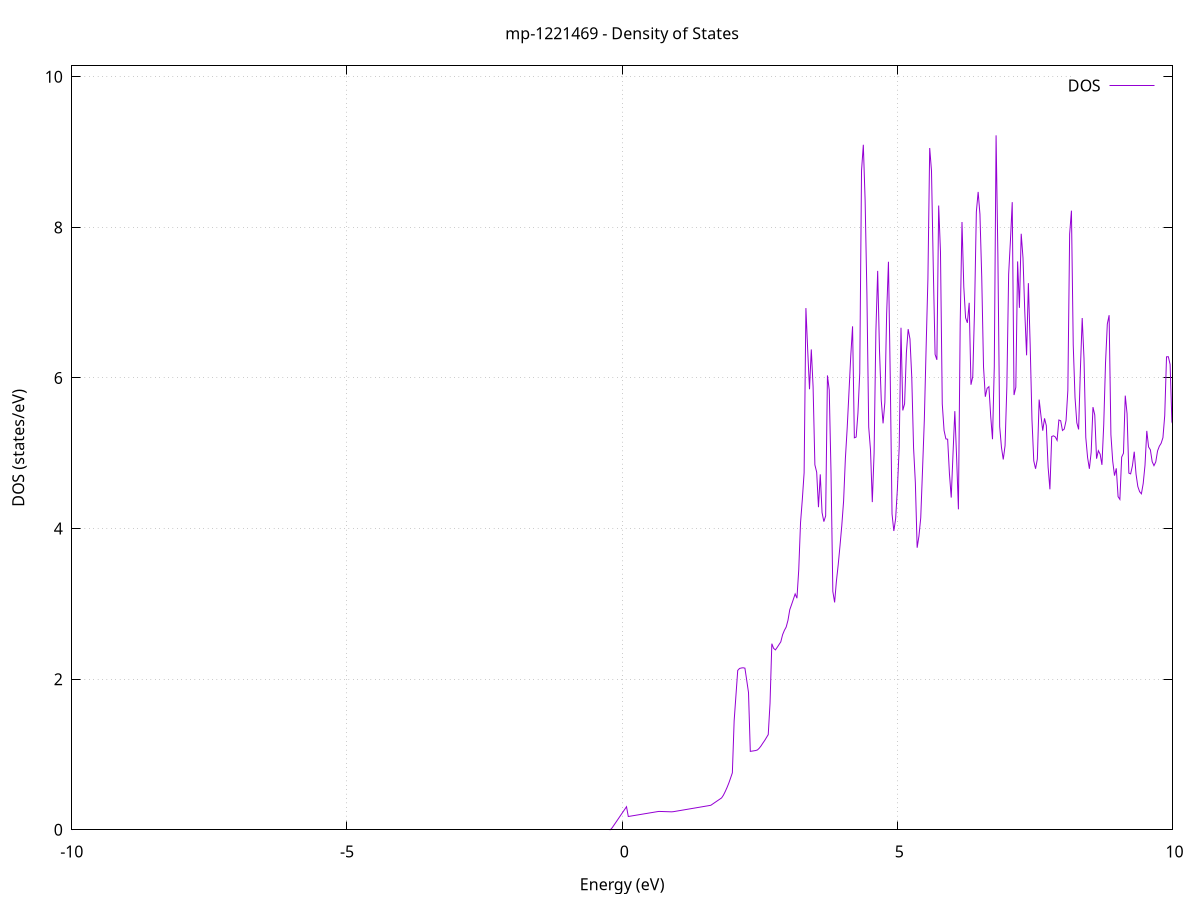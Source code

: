 set title 'mp-1221469 - Density of States'
set xlabel 'Energy (eV)'
set ylabel 'DOS (states/eV)'
set grid
set xrange [-10:10]
set yrange [0:10.145]
set xzeroaxis lt -1
set terminal png size 800,600
set output 'mp-1221469_dos_gnuplot.png'
plot '-' using 1:2 with lines title 'DOS'
-30.237400 0.000000
-30.204800 0.000000
-30.172200 0.000000
-30.139600 0.000000
-30.107000 0.000000
-30.074400 0.000000
-30.041800 0.000000
-30.009200 0.000000
-29.976600 0.000000
-29.944000 0.000000
-29.911400 0.000000
-29.878800 0.000000
-29.846200 0.000000
-29.813600 0.000000
-29.781000 0.000000
-29.748400 0.000000
-29.715800 0.000000
-29.683200 0.000000
-29.650600 0.000000
-29.618000 0.000000
-29.585400 0.000000
-29.552800 0.000000
-29.520200 0.000000
-29.487600 0.000000
-29.455000 0.000000
-29.422400 0.000000
-29.389800 0.000000
-29.357200 0.000000
-29.324600 0.000000
-29.292000 0.000000
-29.259400 0.000000
-29.226800 0.000000
-29.194200 0.000000
-29.161600 0.000000
-29.129000 0.000000
-29.096400 0.000000
-29.063800 0.000000
-29.031200 0.000000
-28.998600 0.000000
-28.966000 0.000000
-28.933400 0.000000
-28.900800 0.000000
-28.868200 0.000000
-28.835600 0.000000
-28.803000 0.000000
-28.770400 0.000000
-28.737800 0.000000
-28.705200 0.000000
-28.672600 0.000000
-28.640000 0.000000
-28.607400 0.000000
-28.574800 0.000000
-28.542200 0.000000
-28.509600 0.000000
-28.477100 0.000000
-28.444500 0.000000
-28.411900 0.000000
-28.379300 0.000000
-28.346700 0.000000
-28.314100 0.000000
-28.281500 0.000000
-28.248900 0.000000
-28.216300 0.000000
-28.183700 0.000000
-28.151100 0.000000
-28.118500 0.000000
-28.085900 0.000000
-28.053300 0.000000
-28.020700 0.000000
-27.988100 0.000000
-27.955500 0.000000
-27.922900 0.000000
-27.890300 0.000000
-27.857700 0.000000
-27.825100 0.000000
-27.792500 0.000000
-27.759900 0.000000
-27.727300 0.000000
-27.694700 0.000000
-27.662100 0.000000
-27.629500 0.000000
-27.596900 0.000000
-27.564300 0.000000
-27.531700 0.000000
-27.499100 0.000000
-27.466500 0.000000
-27.433900 0.000000
-27.401300 0.000000
-27.368700 0.000000
-27.336100 0.000000
-27.303500 0.000000
-27.270900 8.078100
-27.238300 5.629900
-27.205700 6.999000
-27.173100 8.025800
-27.140500 8.566400
-27.107900 15.138600
-27.075300 22.865500
-27.042700 17.127200
-27.010100 15.513700
-26.977500 17.807600
-26.944900 21.229800
-26.912300 22.848200
-26.879700 11.301100
-26.847100 13.122300
-26.814500 11.619600
-26.781900 7.029000
-26.749300 6.780700
-26.716700 13.806700
-26.684100 21.550200
-26.651500 16.291800
-26.618900 21.722700
-26.586300 20.717400
-26.553700 19.961700
-26.521100 11.803800
-26.488500 14.671400
-26.455900 17.852200
-26.423300 22.948200
-26.390700 33.187800
-26.358100 32.294200
-26.325500 18.072700
-26.292900 29.982900
-26.260300 21.550100
-26.227700 28.786200
-26.195200 35.695700
-26.162600 31.361300
-26.130000 25.483500
-26.097400 12.683500
-26.064800 10.269700
-26.032200 8.776900
-25.999600 8.650600
-25.967000 7.122200
-25.934400 5.141500
-25.901800 2.978300
-25.869200 0.000000
-25.836600 0.000000
-25.804000 0.000000
-25.771400 0.000000
-25.738800 0.000000
-25.706200 0.000000
-25.673600 0.000000
-25.641000 0.000000
-25.608400 0.000000
-25.575800 0.000000
-25.543200 0.000000
-25.510600 0.000000
-25.478000 0.000000
-25.445400 0.000000
-25.412800 0.000000
-25.380200 0.000000
-25.347600 0.000000
-25.315000 0.000000
-25.282400 0.000000
-25.249800 0.000000
-25.217200 0.000000
-25.184600 0.000000
-25.152000 0.000000
-25.119400 0.000000
-25.086800 0.000000
-25.054200 0.000000
-25.021600 0.000000
-24.989000 0.000000
-24.956400 0.000000
-24.923800 0.000000
-24.891200 0.000000
-24.858600 0.000000
-24.826000 0.000000
-24.793400 0.000000
-24.760800 0.000000
-24.728200 0.000000
-24.695600 0.000000
-24.663000 0.000000
-24.630400 0.000000
-24.597800 0.000000
-24.565200 0.000000
-24.532600 0.000000
-24.500000 0.000000
-24.467400 0.000000
-24.434800 0.000000
-24.402200 0.000000
-24.369600 0.000000
-24.337000 0.000000
-24.304400 0.000000
-24.271800 0.000000
-24.239200 0.000000
-24.206600 0.000000
-24.174000 0.000000
-24.141400 0.000000
-24.108800 0.000000
-24.076200 0.000000
-24.043600 0.000000
-24.011000 0.000000
-23.978400 0.000000
-23.945900 0.000000
-23.913300 0.000000
-23.880700 0.000000
-23.848100 0.000000
-23.815500 0.000000
-23.782900 0.000000
-23.750300 0.000000
-23.717700 0.000000
-23.685100 0.000000
-23.652500 0.000000
-23.619900 0.000000
-23.587300 0.000000
-23.554700 0.000000
-23.522100 0.000000
-23.489500 0.000000
-23.456900 0.000000
-23.424300 0.000000
-23.391700 0.000000
-23.359100 0.000000
-23.326500 0.000000
-23.293900 0.000000
-23.261300 0.000000
-23.228700 0.000000
-23.196100 0.000000
-23.163500 0.000000
-23.130900 0.000000
-23.098300 0.000000
-23.065700 0.000000
-23.033100 0.000000
-23.000500 0.000000
-22.967900 0.000000
-22.935300 0.000000
-22.902700 0.000000
-22.870100 0.000000
-22.837500 0.000000
-22.804900 0.000000
-22.772300 0.000000
-22.739700 0.000000
-22.707100 0.000000
-22.674500 0.000000
-22.641900 0.000000
-22.609300 0.000000
-22.576700 0.000000
-22.544100 0.000000
-22.511500 0.000000
-22.478900 0.000000
-22.446300 0.000000
-22.413700 0.000000
-22.381100 0.000000
-22.348500 0.000000
-22.315900 0.000000
-22.283300 0.000000
-22.250700 0.000000
-22.218100 0.000000
-22.185500 0.000000
-22.152900 0.000000
-22.120300 0.000000
-22.087700 0.000000
-22.055100 0.000000
-22.022500 0.000000
-21.989900 0.000000
-21.957300 0.000000
-21.924700 0.000000
-21.892100 0.000000
-21.859500 0.000000
-21.826900 0.000000
-21.794300 0.000000
-21.761700 0.000000
-21.729100 0.000000
-21.696600 0.000000
-21.664000 0.000000
-21.631400 0.000000
-21.598800 0.000000
-21.566200 0.000000
-21.533600 0.000000
-21.501000 0.000000
-21.468400 0.000000
-21.435800 0.000000
-21.403200 0.000000
-21.370600 0.000000
-21.338000 0.000000
-21.305400 0.000000
-21.272800 0.000000
-21.240200 0.000000
-21.207600 0.000000
-21.175000 0.000000
-21.142400 0.000000
-21.109800 0.000000
-21.077200 0.000000
-21.044600 0.000000
-21.012000 0.000000
-20.979400 0.000000
-20.946800 0.000000
-20.914200 0.000000
-20.881600 0.000000
-20.849000 0.000000
-20.816400 0.000000
-20.783800 0.000000
-20.751200 0.000000
-20.718600 0.000000
-20.686000 0.000000
-20.653400 0.000000
-20.620800 0.000000
-20.588200 0.000000
-20.555600 0.000000
-20.523000 0.000000
-20.490400 0.000000
-20.457800 0.000000
-20.425200 0.000000
-20.392600 0.000000
-20.360000 0.000000
-20.327400 0.000000
-20.294800 0.000000
-20.262200 0.000000
-20.229600 0.000000
-20.197000 0.000000
-20.164400 0.000000
-20.131800 0.000000
-20.099200 0.000000
-20.066600 0.000000
-20.034000 0.000000
-20.001400 0.000000
-19.968800 0.000000
-19.936200 0.000000
-19.903600 0.000000
-19.871000 0.000000
-19.838400 0.000000
-19.805800 0.000000
-19.773200 0.000000
-19.740600 0.000000
-19.708000 0.000000
-19.675400 0.000000
-19.642800 0.000000
-19.610200 0.000000
-19.577600 0.000000
-19.545000 0.000000
-19.512400 0.000000
-19.479800 0.000000
-19.447200 0.000000
-19.414700 0.000000
-19.382100 0.000000
-19.349500 0.000000
-19.316900 0.000000
-19.284300 0.000000
-19.251700 0.000000
-19.219100 0.000000
-19.186500 0.000000
-19.153900 0.000000
-19.121300 0.000000
-19.088700 0.000000
-19.056100 0.000000
-19.023500 0.000000
-18.990900 0.000000
-18.958300 0.000000
-18.925700 0.000000
-18.893100 0.000000
-18.860500 0.000000
-18.827900 0.000000
-18.795300 0.000000
-18.762700 0.000000
-18.730100 0.000000
-18.697500 0.000000
-18.664900 0.000000
-18.632300 0.000000
-18.599700 0.000000
-18.567100 0.000000
-18.534500 0.000000
-18.501900 0.000000
-18.469300 0.000000
-18.436700 0.000000
-18.404100 0.000000
-18.371500 0.000000
-18.338900 0.000000
-18.306300 0.000000
-18.273700 0.000000
-18.241100 0.000000
-18.208500 0.000000
-18.175900 0.000000
-18.143300 0.000000
-18.110700 0.000000
-18.078100 0.000000
-18.045500 0.000000
-18.012900 0.000000
-17.980300 0.000000
-17.947700 0.000000
-17.915100 0.000000
-17.882500 0.000000
-17.849900 0.000000
-17.817300 0.000000
-17.784700 0.000000
-17.752100 0.000000
-17.719500 0.000000
-17.686900 0.000000
-17.654300 0.000000
-17.621700 0.000000
-17.589100 0.000000
-17.556500 0.000000
-17.523900 0.000000
-17.491300 0.000000
-17.458700 0.000000
-17.426100 0.000000
-17.393500 0.000000
-17.360900 0.000000
-17.328300 0.000000
-17.295700 0.000000
-17.263100 0.000000
-17.230500 0.000000
-17.197900 0.000000
-17.165400 0.000000
-17.132800 0.000000
-17.100200 0.000000
-17.067600 0.000000
-17.035000 0.000000
-17.002400 0.000000
-16.969800 0.000000
-16.937200 0.000000
-16.904600 0.000000
-16.872000 0.000000
-16.839400 0.000000
-16.806800 0.000000
-16.774200 0.000000
-16.741600 0.000000
-16.709000 0.000000
-16.676400 0.000000
-16.643800 0.000000
-16.611200 0.000000
-16.578600 0.000000
-16.546000 0.000000
-16.513400 0.000000
-16.480800 0.000000
-16.448200 0.000000
-16.415600 0.000000
-16.383000 0.000000
-16.350400 0.000000
-16.317800 0.000000
-16.285200 0.000000
-16.252600 0.000000
-16.220000 0.000000
-16.187400 0.000000
-16.154800 0.000000
-16.122200 0.000000
-16.089600 0.000000
-16.057000 0.000000
-16.024400 0.000000
-15.991800 0.000000
-15.959200 0.000000
-15.926600 0.000000
-15.894000 0.000000
-15.861400 0.000000
-15.828800 0.000000
-15.796200 0.000000
-15.763600 0.000000
-15.731000 0.000000
-15.698400 0.000000
-15.665800 0.000000
-15.633200 0.000000
-15.600600 0.000000
-15.568000 0.000000
-15.535400 0.000000
-15.502800 0.000000
-15.470200 0.000000
-15.437600 0.000000
-15.405000 0.000000
-15.372400 0.000000
-15.339800 0.000000
-15.307200 0.000000
-15.274600 0.000000
-15.242000 0.000000
-15.209400 0.000000
-15.176800 0.000000
-15.144200 0.000000
-15.111600 0.000000
-15.079000 0.000000
-15.046400 0.000000
-15.013800 0.000000
-14.981200 0.000000
-14.948600 0.000000
-14.916000 0.000000
-14.883500 0.000000
-14.850900 0.000000
-14.818300 0.000000
-14.785700 0.000000
-14.753100 0.000000
-14.720500 0.000000
-14.687900 0.000000
-14.655300 0.000000
-14.622700 0.000000
-14.590100 0.000000
-14.557500 0.000000
-14.524900 0.000000
-14.492300 0.000000
-14.459700 0.000000
-14.427100 0.000000
-14.394500 0.000000
-14.361900 0.000000
-14.329300 0.000000
-14.296700 0.000000
-14.264100 0.000000
-14.231500 0.000000
-14.198900 0.000000
-14.166300 0.000000
-14.133700 0.000000
-14.101100 0.000000
-14.068500 0.000000
-14.035900 0.000000
-14.003300 0.000000
-13.970700 0.000000
-13.938100 0.000000
-13.905500 0.000000
-13.872900 0.000000
-13.840300 0.000000
-13.807700 0.000000
-13.775100 0.000000
-13.742500 0.000000
-13.709900 0.000000
-13.677300 0.000000
-13.644700 0.000000
-13.612100 0.000000
-13.579500 0.000000
-13.546900 0.000000
-13.514300 0.000000
-13.481700 0.000000
-13.449100 0.000000
-13.416500 0.000000
-13.383900 0.000000
-13.351300 0.000000
-13.318700 0.000000
-13.286100 0.000000
-13.253500 0.000000
-13.220900 0.000000
-13.188300 0.000000
-13.155700 0.000000
-13.123100 0.000000
-13.090500 0.000000
-13.057900 0.000000
-13.025300 0.000000
-12.992700 0.000000
-12.960100 0.000000
-12.927500 0.000000
-12.894900 0.000000
-12.862300 0.000000
-12.829700 0.000000
-12.797100 0.000000
-12.764500 0.000000
-12.731900 0.000000
-12.699300 0.000000
-12.666700 0.000000
-12.634200 0.000000
-12.601600 0.000000
-12.569000 0.000000
-12.536400 0.000000
-12.503800 0.000000
-12.471200 0.000000
-12.438600 0.000000
-12.406000 0.000000
-12.373400 0.000000
-12.340800 0.000000
-12.308200 0.000000
-12.275600 0.000000
-12.243000 0.000000
-12.210400 0.000000
-12.177800 0.000000
-12.145200 0.000000
-12.112600 0.000000
-12.080000 0.000000
-12.047400 0.000000
-12.014800 0.000000
-11.982200 0.000000
-11.949600 0.000000
-11.917000 0.000000
-11.884400 0.000000
-11.851800 0.000000
-11.819200 0.000000
-11.786600 0.000000
-11.754000 0.000000
-11.721400 0.000000
-11.688800 0.000000
-11.656200 0.000000
-11.623600 0.000000
-11.591000 0.000000
-11.558400 0.000000
-11.525800 0.000000
-11.493200 0.000000
-11.460600 0.000000
-11.428000 0.000000
-11.395400 0.000000
-11.362800 0.000000
-11.330200 0.000000
-11.297600 0.000000
-11.265000 0.000000
-11.232400 0.000000
-11.199800 0.000000
-11.167200 0.000000
-11.134600 0.000000
-11.102000 0.000000
-11.069400 0.000000
-11.036800 0.000000
-11.004200 0.000000
-10.971600 0.000000
-10.939000 0.000000
-10.906400 0.000000
-10.873800 0.000000
-10.841200 0.000000
-10.808600 0.000000
-10.776000 0.000000
-10.743400 0.000000
-10.710800 0.000000
-10.678200 0.000000
-10.645600 0.000000
-10.613000 0.000000
-10.580400 0.000000
-10.547800 0.000000
-10.515200 0.000000
-10.482600 0.000000
-10.450000 0.000000
-10.417400 0.000000
-10.384900 0.000000
-10.352300 0.000000
-10.319700 0.000000
-10.287100 0.000000
-10.254500 0.000000
-10.221900 0.000000
-10.189300 0.000000
-10.156700 0.000000
-10.124100 0.000000
-10.091500 0.000000
-10.058900 0.000000
-10.026300 0.000000
-9.993700 0.000000
-9.961100 0.000000
-9.928500 0.000000
-9.895900 0.000000
-9.863300 0.000000
-9.830700 0.000000
-9.798100 0.000000
-9.765500 0.000000
-9.732900 0.000000
-9.700300 0.000000
-9.667700 0.000000
-9.635100 0.000000
-9.602500 0.000000
-9.569900 0.000000
-9.537300 0.000000
-9.504700 0.000000
-9.472100 0.000000
-9.439500 0.000000
-9.406900 0.000000
-9.374300 0.000000
-9.341700 0.000000
-9.309100 0.000000
-9.276500 0.000000
-9.243900 0.000000
-9.211300 0.000000
-9.178700 0.000000
-9.146100 0.000000
-9.113500 0.000000
-9.080900 0.000000
-9.048300 0.000000
-9.015700 0.000000
-8.983100 0.000000
-8.950500 0.000000
-8.917900 0.000000
-8.885300 0.000000
-8.852700 0.000000
-8.820100 0.000000
-8.787500 0.000000
-8.754900 0.000000
-8.722300 0.000000
-8.689700 0.000000
-8.657100 0.000000
-8.624500 0.000000
-8.591900 0.000000
-8.559300 0.000000
-8.526700 0.000000
-8.494100 0.000000
-8.461500 0.000000
-8.428900 0.000000
-8.396300 0.000000
-8.363700 0.000000
-8.331100 0.000000
-8.298500 0.000000
-8.265900 0.000000
-8.233300 0.000000
-8.200700 0.000000
-8.168100 0.000000
-8.135500 0.000000
-8.103000 0.000000
-8.070400 0.000000
-8.037800 0.000000
-8.005200 0.000000
-7.972600 0.000000
-7.940000 0.000000
-7.907400 0.000000
-7.874800 0.000000
-7.842200 0.000000
-7.809600 0.000000
-7.777000 0.000000
-7.744400 0.000000
-7.711800 0.000000
-7.679200 0.000000
-7.646600 0.000000
-7.614000 0.000000
-7.581400 0.000000
-7.548800 0.000000
-7.516200 0.000000
-7.483600 0.000000
-7.451000 0.000000
-7.418400 0.000000
-7.385800 0.000000
-7.353200 0.000000
-7.320600 0.000000
-7.288000 0.000000
-7.255400 0.000000
-7.222800 0.000000
-7.190200 0.000000
-7.157600 0.000000
-7.125000 0.000000
-7.092400 0.000000
-7.059800 0.000000
-7.027200 0.000000
-6.994600 0.000000
-6.962000 0.000000
-6.929400 0.000000
-6.896800 0.000000
-6.864200 0.000000
-6.831600 0.000000
-6.799000 0.000000
-6.766400 0.000000
-6.733800 0.000000
-6.701200 0.000000
-6.668600 0.000000
-6.636000 0.000000
-6.603400 0.000000
-6.570800 0.000000
-6.538200 0.000000
-6.505600 0.000000
-6.473000 0.000000
-6.440400 0.000000
-6.407800 0.000000
-6.375200 0.000000
-6.342600 0.000000
-6.310000 0.000000
-6.277400 0.000000
-6.244800 0.000000
-6.212200 0.000000
-6.179600 0.000000
-6.147000 0.000000
-6.114400 0.000000
-6.081800 0.000000
-6.049200 0.000000
-6.016600 0.000000
-5.984000 0.000000
-5.951400 0.000000
-5.918800 0.000000
-5.886200 0.000000
-5.853700 0.000000
-5.821100 0.000000
-5.788500 0.000000
-5.755900 0.000000
-5.723300 0.000000
-5.690700 0.000000
-5.658100 0.000000
-5.625500 0.000000
-5.592900 0.000000
-5.560300 0.000000
-5.527700 0.000000
-5.495100 0.000000
-5.462500 0.000000
-5.429900 0.000000
-5.397300 0.000000
-5.364700 0.000000
-5.332100 0.000000
-5.299500 0.000000
-5.266900 0.000000
-5.234300 0.000000
-5.201700 0.000000
-5.169100 0.000000
-5.136500 0.000000
-5.103900 0.000000
-5.071300 0.000000
-5.038700 0.000000
-5.006100 0.000000
-4.973500 0.000000
-4.940900 0.000000
-4.908300 0.000000
-4.875700 0.000000
-4.843100 0.000000
-4.810500 0.000000
-4.777900 0.000000
-4.745300 0.000000
-4.712700 0.000000
-4.680100 0.000000
-4.647500 0.000000
-4.614900 0.000000
-4.582300 0.000000
-4.549700 0.000000
-4.517100 0.000000
-4.484500 0.000000
-4.451900 0.000000
-4.419300 0.000000
-4.386700 0.000000
-4.354100 0.000000
-4.321500 0.000000
-4.288900 0.000000
-4.256300 0.000000
-4.223700 0.000000
-4.191100 0.000000
-4.158500 0.000000
-4.125900 0.000000
-4.093300 0.000000
-4.060700 0.000000
-4.028100 0.000000
-3.995500 0.000000
-3.962900 0.000000
-3.930300 0.000000
-3.897700 0.000000
-3.865100 0.000000
-3.832500 0.000000
-3.799900 0.000000
-3.767300 0.000000
-3.734700 0.000000
-3.702100 0.000000
-3.669500 0.000000
-3.636900 0.000000
-3.604400 0.000000
-3.571800 0.000000
-3.539200 0.000000
-3.506600 0.000000
-3.474000 0.000000
-3.441400 0.000000
-3.408800 0.000000
-3.376200 0.000000
-3.343600 0.000000
-3.311000 0.000000
-3.278400 0.000000
-3.245800 0.000000
-3.213200 0.000000
-3.180600 0.000000
-3.148000 0.000000
-3.115400 0.000000
-3.082800 0.000000
-3.050200 0.000000
-3.017600 0.000000
-2.985000 0.000000
-2.952400 0.000000
-2.919800 0.000000
-2.887200 0.000000
-2.854600 0.000000
-2.822000 0.000000
-2.789400 0.000000
-2.756800 0.000000
-2.724200 0.000000
-2.691600 0.000000
-2.659000 0.000000
-2.626400 0.000000
-2.593800 0.000000
-2.561200 0.000000
-2.528600 0.000000
-2.496000 0.000000
-2.463400 0.000000
-2.430800 0.000000
-2.398200 0.000000
-2.365600 0.000000
-2.333000 0.000000
-2.300400 0.000000
-2.267800 0.000000
-2.235200 0.000000
-2.202600 0.000000
-2.170000 0.000000
-2.137400 0.000000
-2.104800 0.000000
-2.072200 0.000000
-2.039600 0.000000
-2.007000 0.000000
-1.974400 0.000000
-1.941800 0.000000
-1.909200 0.000000
-1.876600 0.000000
-1.844000 0.000000
-1.811400 0.000000
-1.778800 0.000000
-1.746200 0.000000
-1.713600 0.000000
-1.681000 0.000000
-1.648400 0.000000
-1.615800 0.000000
-1.583200 0.000000
-1.550600 0.000000
-1.518000 0.000000
-1.485400 0.000000
-1.452800 0.000000
-1.420200 0.000000
-1.387600 0.000000
-1.355000 0.000000
-1.322500 0.000000
-1.289900 0.000000
-1.257300 0.000000
-1.224700 0.000000
-1.192100 0.000000
-1.159500 0.000000
-1.126900 0.000000
-1.094300 0.000000
-1.061700 0.000000
-1.029100 0.000000
-0.996500 0.000000
-0.963900 0.000000
-0.931300 0.000000
-0.898700 0.000000
-0.866100 0.000000
-0.833500 0.000000
-0.800900 0.000000
-0.768300 0.000000
-0.735700 0.000000
-0.703100 0.000000
-0.670500 0.000000
-0.637900 0.000000
-0.605300 0.000000
-0.572700 0.000000
-0.540100 0.000000
-0.507500 0.000000
-0.474900 0.000000
-0.442300 0.000000
-0.409700 0.000000
-0.377100 0.000000
-0.344500 0.000000
-0.311900 0.000000
-0.279300 0.000000
-0.246700 0.000000
-0.214100 0.000800
-0.181500 0.026400
-0.148900 0.061300
-0.116300 0.096300
-0.083700 0.131300
-0.051100 0.166300
-0.018500 0.201300
0.014100 0.236200
0.046700 0.271200
0.079300 0.306200
0.111900 0.176400
0.144500 0.180300
0.177100 0.184300
0.209700 0.188300
0.242300 0.192300
0.274900 0.196300
0.307500 0.200200
0.340100 0.204200
0.372700 0.208200
0.405300 0.212200
0.437900 0.216100
0.470500 0.220100
0.503100 0.224100
0.535700 0.228100
0.568300 0.232000
0.600900 0.236000
0.633500 0.240000
0.666100 0.243600
0.698700 0.243100
0.731300 0.242400
0.763900 0.241600
0.796500 0.240800
0.829100 0.240000
0.861700 0.239200
0.894300 0.238400
0.926800 0.240000
0.959400 0.244000
0.992000 0.248100
1.024600 0.252100
1.057200 0.256200
1.089800 0.260200
1.122400 0.264300
1.155000 0.268400
1.187600 0.272400
1.220200 0.276500
1.252800 0.280500
1.285400 0.284600
1.318000 0.288600
1.350600 0.292700
1.383200 0.296700
1.415800 0.300800
1.448400 0.304800
1.481000 0.308900
1.513600 0.313000
1.546200 0.317000
1.578800 0.321100
1.611400 0.325400
1.644000 0.341700
1.676600 0.358000
1.709200 0.374300
1.741800 0.390500
1.774400 0.406800
1.807000 0.423100
1.839600 0.458700
1.872200 0.506300
1.904800 0.559600
1.937400 0.618400
1.970000 0.685900
2.002600 0.756200
2.035200 1.447500
2.067800 1.783900
2.100400 2.116800
2.133000 2.142500
2.165600 2.148500
2.198200 2.151500
2.230800 2.146300
2.263400 1.986500
2.296000 1.822300
2.328600 1.041100
2.361200 1.044900
2.393800 1.048600
2.426400 1.052400
2.459000 1.060700
2.491600 1.083600
2.524200 1.114200
2.556800 1.150800
2.589400 1.185500
2.622000 1.224800
2.654600 1.264400
2.687200 1.681100
2.719800 2.471300
2.752400 2.409200
2.785000 2.388900
2.817600 2.422600
2.850200 2.459400
2.882800 2.496000
2.915400 2.590300
2.948000 2.648400
2.980600 2.692800
3.013200 2.782300
3.045800 2.922900
3.078400 2.990600
3.111000 3.060400
3.143600 3.132200
3.176200 3.075500
3.208700 3.450700
3.241300 4.078000
3.273900 4.386700
3.306500 4.741400
3.339100 6.928100
3.371700 6.368700
3.404300 5.850200
3.436900 6.379600
3.469500 5.884300
3.502100 4.846800
3.534700 4.748500
3.567300 4.284300
3.599900 4.720500
3.632500 4.212700
3.665100 4.092600
3.697700 4.167900
3.730300 6.033700
3.762900 5.840500
3.795500 4.732300
3.828100 3.165800
3.860700 3.019700
3.893300 3.301800
3.925900 3.518800
3.958500 3.771600
3.991100 4.042000
4.023700 4.364400
4.056300 4.930900
4.088900 5.331900
4.121500 5.811600
4.154100 6.293600
4.186700 6.686100
4.219300 5.205500
4.251900 5.215700
4.284500 5.533700
4.317100 6.063000
4.349700 8.753500
4.382300 9.097700
4.414900 8.357100
4.447500 7.114900
4.480100 5.348600
4.512700 5.044000
4.545300 4.351700
4.577900 5.002700
4.610500 6.618800
4.643100 7.422800
4.675700 6.373900
4.708300 5.701500
4.740900 5.397100
4.773500 5.675700
4.806100 6.853100
4.838700 7.544100
4.871300 6.020000
4.903900 4.194600
4.936500 3.968200
4.969100 4.130300
5.001700 4.531200
5.034300 5.083100
5.066900 6.667500
5.099500 5.569400
5.132100 5.656800
5.164700 6.337900
5.197300 6.648800
5.229900 6.517600
5.262500 6.009100
5.295100 5.074100
5.327700 4.609100
5.360300 3.745700
5.392900 3.900500
5.425500 4.142200
5.458000 4.776800
5.490600 5.440600
5.523200 6.400300
5.555800 7.314400
5.588400 9.054400
5.621000 8.749300
5.653600 7.460000
5.686200 6.313600
5.718800 6.241200
5.751400 8.290300
5.784000 7.681900
5.816600 5.656100
5.849200 5.304200
5.881800 5.191700
5.914400 5.186600
5.947000 4.729000
5.979600 4.411700
6.012200 4.997400
6.044800 5.559900
6.077400 4.944600
6.110000 4.255800
6.142600 6.725500
6.175200 8.071100
6.207800 7.211100
6.240400 6.798600
6.273000 6.732700
6.305600 6.998600
6.338200 5.910400
6.370800 6.019200
6.403400 6.914700
6.436000 8.205900
6.468600 8.471600
6.501200 8.174900
6.533800 7.341400
6.566400 6.146900
6.599000 5.751000
6.631600 5.862800
6.664200 5.884700
6.696800 5.491800
6.729400 5.186900
6.762000 6.152900
6.794600 9.222500
6.827200 7.634600
6.859800 5.355400
6.892400 5.077600
6.925000 4.918000
6.957600 5.101300
6.990200 5.884700
7.022800 7.378600
7.055400 7.827000
7.088000 8.335500
7.120600 5.773500
7.153200 5.876100
7.185800 7.548400
7.218400 6.931500
7.251000 7.915500
7.283600 7.595400
7.316200 6.875700
7.348800 6.300900
7.381400 7.259500
7.414000 6.436700
7.446600 5.446400
7.479200 4.899800
7.511800 4.794200
7.544400 4.923700
7.577000 5.713300
7.609600 5.500100
7.642200 5.300400
7.674800 5.463900
7.707300 5.367000
7.739900 4.816400
7.772500 4.521900
7.805100 5.223200
7.837700 5.231800
7.870300 5.217500
7.902900 5.172000
7.935500 5.442000
7.968100 5.432300
8.000700 5.302800
8.033300 5.321600
8.065900 5.434500
8.098500 5.834200
8.131100 7.912200
8.163700 8.222200
8.196300 6.440100
8.228900 5.741100
8.261500 5.405300
8.294100 5.317000
8.326700 6.119600
8.359300 6.796700
8.391900 6.259000
8.424500 5.210400
8.457100 4.944200
8.489700 4.793900
8.522300 5.014200
8.554900 5.613100
8.587500 5.508900
8.620100 4.928300
8.652700 5.034300
8.685300 4.988200
8.717900 4.846300
8.750500 5.379300
8.783100 6.200600
8.815700 6.716800
8.848300 6.833800
8.880900 5.247500
8.913500 4.897000
8.946100 4.703500
8.978700 4.799900
9.011300 4.424300
9.043900 4.387500
9.076500 4.949500
9.109100 5.000800
9.141700 5.765800
9.174300 5.527100
9.206900 4.736700
9.239500 4.726700
9.272100 4.835000
9.304700 5.020600
9.337300 4.724000
9.369900 4.559500
9.402500 4.489900
9.435100 4.461700
9.467700 4.598500
9.500300 4.840700
9.532900 5.297600
9.565500 5.084400
9.598100 5.045600
9.630700 4.889200
9.663300 4.835600
9.695900 4.885600
9.728500 5.031400
9.761100 5.094500
9.793700 5.132900
9.826300 5.207200
9.858900 5.501400
9.891500 6.281200
9.924100 6.282700
9.956700 6.180000
9.989200 5.418600
10.021800 5.345100
10.054400 4.600800
10.087000 4.297000
10.119600 3.959900
10.152200 3.708900
10.184800 3.565000
10.217400 3.603300
10.250000 5.316800
10.282600 4.860500
10.315200 5.114600
10.347800 4.997300
10.380400 4.932900
10.413000 4.910700
10.445600 5.065300
10.478200 5.193300
10.510800 5.169800
10.543400 5.274200
10.576000 5.186900
10.608600 4.971200
10.641200 5.011300
10.673800 5.118400
10.706400 5.463700
10.739000 4.952600
10.771600 4.717900
10.804200 4.567600
10.836800 4.444600
10.869400 4.487000
10.902000 4.638300
10.934600 4.572700
10.967200 4.412900
10.999800 4.452600
11.032400 4.484800
11.065000 4.498500
11.097600 4.471800
11.130200 4.383200
11.162800 4.327000
11.195400 4.383600
11.228000 4.600800
11.260600 4.791100
11.293200 4.855600
11.325800 4.946700
11.358400 4.942300
11.391000 4.760000
11.423600 4.705600
11.456200 4.880500
11.488800 4.710600
11.521400 4.691400
11.554000 4.664200
11.586600 4.672800
11.619200 4.886100
11.651800 5.219800
11.684400 5.665600
11.717000 6.094100
11.749600 6.276000
11.782200 6.318600
11.814800 5.929800
11.847400 5.839600
11.880000 5.911200
11.912600 5.353900
11.945200 4.750700
11.977800 4.195500
12.010400 3.891000
12.043000 3.651900
12.075600 3.673700
12.108200 4.276200
12.140800 5.515500
12.173400 5.492100
12.206000 5.780600
12.238500 6.239800
12.271100 4.136100
12.303700 3.582700
12.336300 3.108300
12.368900 2.658100
12.401500 2.238200
12.434100 1.775200
12.466700 1.724700
12.499300 1.703600
12.531900 1.754000
12.564500 1.847800
12.597100 2.132200
12.629700 2.093200
12.662300 2.043600
12.694900 2.073800
12.727500 2.030400
12.760100 1.979400
12.792700 1.929000
12.825300 1.879300
12.857900 1.830300
12.890500 1.797900
12.923100 1.776500
12.955700 1.764900
12.988300 1.757800
13.020900 1.752200
13.053500 1.748400
13.086100 1.747400
13.118700 1.778300
13.151300 1.803800
13.183900 1.816700
13.216500 1.824400
13.249100 1.830300
13.281700 1.826000
13.314300 1.816100
13.346900 1.807600
13.379500 1.799700
13.412100 1.790100
13.444700 1.779100
13.477300 1.767300
13.509900 1.754700
13.542500 1.725300
13.575100 1.699800
13.607700 1.674100
13.640300 1.647000
13.672900 1.612300
13.705500 1.584400
13.738100 1.568900
13.770700 1.554200
13.803300 1.541300
13.835900 1.528800
13.868500 1.516800
13.901100 1.505500
13.933700 1.495200
13.966300 1.485900
13.998900 1.477700
14.031500 1.469300
14.064100 1.460600
14.096700 1.451600
14.129300 1.442200
14.161900 1.431200
14.194500 1.424500
14.227100 1.419700
14.259700 1.415800
14.292300 1.412900
14.324900 1.410300
14.357500 1.407800
14.390100 1.405400
14.422700 1.403100
14.455300 1.401500
14.487900 1.417000
14.520400 1.412700
14.553000 1.407500
14.585600 1.401800
14.618200 1.396700
14.650800 1.392100
14.683400 1.387600
14.716000 1.431700
14.748600 1.587800
14.781200 1.509900
14.813800 1.293600
14.846400 1.286100
14.879000 1.284600
14.911600 1.281600
14.944200 1.279600
14.976800 1.278900
15.009400 1.445800
15.042000 1.402200
15.074600 1.400600
15.107200 1.404700
15.139800 1.411500
15.172400 1.422200
15.205000 1.444500
15.237600 1.469000
15.270200 2.085000
15.302800 2.633400
15.335400 1.171000
15.368000 1.187200
15.400600 1.201600
15.433200 1.212700
15.465800 1.219500
15.498400 1.224200
15.531000 1.226600
15.563600 1.226700
15.596200 1.221400
15.628800 1.214200
15.661400 1.200600
15.694000 1.153000
15.726600 1.138000
15.759200 1.123900
15.791800 1.109800
15.824400 1.097700
15.857000 1.090200
15.889600 1.084600
15.922200 1.081300
15.954800 1.080900
15.987400 1.081300
16.020000 1.076900
16.052600 1.069300
16.085200 1.060500
16.117800 1.050300
16.150400 1.040100
16.183000 1.031100
16.215600 1.022400
16.248200 1.014000
16.280800 1.005900
16.313400 0.998400
16.346000 0.991700
16.378600 0.985200
16.411200 0.980300
16.443800 1.038200
16.476400 1.087300
16.509000 1.098100
16.541600 1.053000
16.574200 1.006500
16.606800 0.976800
16.639400 0.981900
16.672000 1.033500
16.704600 1.050400
16.737200 1.052500
16.769700 1.052200
16.802300 1.047700
16.834900 1.037600
16.867500 1.064400
16.900100 1.164100
16.932700 0.968400
16.965300 0.956100
16.997900 1.025200
17.030500 1.099600
17.063100 1.127900
17.095700 1.171700
17.128300 1.214000
17.160900 1.233600
17.193500 1.246700
17.226100 1.258200
17.258700 1.258500
17.291300 1.250000
17.323900 1.253600
17.356500 1.274500
17.389100 1.535300
17.421700 1.435500
17.454300 1.466500
17.486900 1.437100
17.519500 1.424300
17.552100 1.411100
17.584700 1.393600
17.617300 1.651700
17.649900 1.482700
17.682500 1.473000
17.715100 1.461100
17.747700 1.445200
17.780300 1.449700
17.812900 1.480800
17.845500 1.521100
17.878100 1.597700
17.910700 1.663400
17.943300 1.690800
17.975900 1.702800
18.008500 1.640800
18.041100 1.632000
18.073700 1.630300
18.106300 1.674400
18.138900 1.585100
18.171500 1.382600
18.204100 1.093600
18.236700 0.880800
18.269300 0.759400
18.301900 0.711400
18.334500 0.716900
18.367100 1.015600
18.399700 0.949300
18.432300 0.946100
18.464900 0.941400
18.497500 0.961100
18.530100 0.997200
18.562700 1.051200
18.595300 1.132300
18.627900 1.230500
18.660500 1.343500
18.693100 1.548200
18.725700 1.765500
18.758300 1.979900
18.790900 2.125100
18.823500 2.214000
18.856100 2.179800
18.888700 2.107400
18.921300 2.075300
18.953900 2.189800
18.986500 2.143400
19.019000 2.077600
19.051600 2.051200
19.084200 2.023800
19.116800 1.969800
19.149400 1.909900
19.182000 1.850100
19.214600 1.799600
19.247200 1.757700
19.279800 1.732700
19.312400 1.537300
19.345000 1.441000
19.377600 1.767700
19.410200 1.798700
19.442800 1.771500
19.475400 1.820700
19.508000 1.832400
19.540600 1.838100
19.573200 1.852500
19.605800 1.958300
19.638400 1.938100
19.671000 1.764300
19.703600 1.725700
19.736200 1.741400
19.768800 1.758200
19.801400 1.778600
19.834000 1.792300
19.866600 1.799500
19.899200 1.825500
19.931800 1.851100
19.964400 1.910500
19.997000 2.008100
20.029600 2.027900
20.062200 2.166500
20.094800 2.096800
20.127400 2.041800
20.160000 2.109200
20.192600 2.205500
20.225200 2.087100
20.257800 2.023400
20.290400 1.943000
20.323000 1.883300
20.355600 1.875200
20.388200 1.980800
20.420800 2.200000
20.453400 2.164200
20.486000 2.163000
20.518600 2.141700
20.551200 2.107300
20.583800 2.076400
20.616400 2.048300
20.649000 2.024900
20.681600 2.009700
20.714200 2.005200
20.746800 2.012700
20.779400 2.008900
20.812000 2.033300
20.844600 2.039300
20.877200 2.045400
20.909800 2.088800
20.942400 2.154700
20.975000 2.248000
21.007600 2.417800
21.040200 2.437500
21.072800 2.535200
21.105400 2.448900
21.138000 2.488700
21.170600 2.530200
21.203200 2.559400
21.235800 2.573200
21.268400 2.570300
21.300900 2.546900
21.333500 2.454300
21.366100 2.426400
21.398700 2.392000
21.431300 2.385100
21.463900 2.444600
21.496500 2.365900
21.529100 2.242800
21.561700 2.129000
21.594300 2.061900
21.626900 2.000700
21.659500 1.964200
21.692100 1.972100
21.724700 1.994900
21.757300 2.024900
21.789900 2.076000
21.822500 2.142000
21.855100 2.222300
21.887700 2.140500
21.920300 2.229200
21.952900 2.360700
21.985500 2.467500
22.018100 2.515600
22.050700 2.615100
22.083300 2.849900
22.115900 2.967800
22.148500 3.054100
22.181100 3.180700
22.213700 3.305600
22.246300 3.922600
22.278900 3.627100
22.311500 3.404600
22.344100 3.403000
22.376700 3.502700
22.409300 3.791200
22.441900 3.598500
22.474500 3.505900
22.507100 3.422000
22.539700 3.375400
22.572300 3.408800
22.604900 3.470300
22.637500 3.598200
22.670100 3.862900
22.702700 4.058200
22.735300 4.200300
22.767900 4.334100
22.800500 4.452000
22.833100 4.589600
22.865700 4.481700
22.898300 4.116800
22.930900 3.884500
22.963500 3.745900
22.996100 3.642500
23.028700 3.665100
23.061300 3.829300
23.093900 3.981900
23.126500 4.041100
23.159100 4.060700
23.191700 4.089600
23.224300 4.113300
23.256900 4.065000
23.289500 3.927400
23.322100 3.807100
23.354700 3.764100
23.387300 3.734900
23.419900 3.764300
23.452500 3.831100
23.485100 3.869300
23.517700 3.922400
23.550200 3.967400
23.582800 3.986300
23.615400 3.992000
23.648000 4.343300
23.680600 4.714300
23.713200 4.799100
23.745800 4.753500
23.778400 4.772800
23.811000 4.516500
23.843600 4.473500
23.876200 4.494000
23.908800 4.562000
23.941400 4.695600
23.974000 4.805300
24.006600 4.845600
24.039200 4.716600
24.071800 4.654800
24.104400 4.498400
24.137000 4.256500
24.169600 4.075600
24.202200 4.014100
24.234800 3.997300
24.267400 4.043200
24.300000 4.148400
24.332600 4.259700
24.365200 4.377200
24.397800 4.356100
24.430400 4.325800
24.463000 4.319400
24.495600 4.308300
24.528200 4.294300
24.560800 4.399000
24.593400 4.369800
24.626000 4.474700
24.658600 4.441500
24.691200 4.332100
24.723800 4.284700
24.756400 4.237700
24.789000 4.213400
24.821600 4.237400
24.854200 4.387600
24.886800 4.483100
24.919400 4.692200
24.952000 4.505700
24.984600 4.553600
25.017200 4.757400
25.049800 5.273800
25.082400 5.193900
25.115000 5.047500
25.147600 5.039000
25.180200 5.059800
25.212800 5.170000
25.245400 5.344600
25.278000 5.960400
25.310600 7.267800
25.343200 10.151100
25.375800 19.108900
25.408400 15.122400
25.441000 13.811500
25.473600 13.948100
25.506200 14.231800
25.538800 14.523400
25.571400 15.710100
25.604000 16.859300
25.636600 11.530800
25.669200 8.484100
25.701800 7.038500
25.734400 5.924800
25.767000 5.296100
25.799600 4.892000
25.832100 4.538500
25.864700 4.170400
25.897300 3.905600
25.929900 3.653600
25.962500 3.452100
25.995100 3.288700
26.027700 3.159600
26.060300 3.073700
26.092900 3.033400
26.125500 2.985200
26.158100 2.930600
26.190700 2.892800
26.223300 2.882200
26.255900 2.895800
26.288500 2.864100
26.321100 2.819600
26.353700 2.768400
26.386300 2.728800
26.418900 2.702600
26.451500 2.695100
26.484100 2.665600
26.516700 2.624100
26.549300 2.566900
26.581900 2.493300
26.614500 2.434600
26.647100 2.372300
26.679700 2.323500
26.712300 2.283300
26.744900 2.239600
26.777500 2.188100
26.810100 2.128000
26.842700 2.061500
26.875300 1.980900
26.907900 1.884100
26.940500 1.807200
26.973100 1.735500
27.005700 1.667300
27.038300 1.609800
27.070900 1.570000
27.103500 1.535300
27.136100 1.505300
27.168700 1.475800
27.201300 1.451400
27.233900 1.440700
27.266500 1.433800
27.299100 1.429800
27.331700 1.435500
27.364300 1.461100
27.396900 1.534300
27.429500 1.665000
27.462100 1.777200
27.494700 1.865800
27.527300 1.930700
27.559900 1.973500
27.592500 1.982000
27.625100 1.977200
27.657700 1.965400
27.690300 1.974000
27.722900 2.021200
27.755500 2.096600
27.788100 2.187600
27.820700 2.093900
27.853300 2.103800
27.885900 2.133400
27.918500 2.194600
27.951100 2.291100
27.983700 2.454100
28.016300 2.589100
28.048900 2.653900
28.081400 2.748300
28.114000 2.876400
28.146600 3.062000
28.179200 3.099100
28.211800 2.951400
28.244400 2.960900
28.277000 3.110300
28.309600 3.332800
28.342200 3.472200
28.374800 3.765600
28.407400 3.559700
28.440000 3.311400
28.472600 3.231200
28.505200 3.237700
28.537800 3.302800
28.570400 3.429400
28.603000 3.442700
28.635600 3.465600
28.668200 3.626600
28.700800 3.670400
28.733400 3.749000
28.766000 3.726400
28.798600 3.651100
28.831200 3.643900
28.863800 3.679500
28.896400 3.712900
28.929000 3.780700
28.961600 3.917400
28.994200 3.922000
29.026800 3.653600
29.059400 3.466800
29.092000 3.307000
29.124600 3.223800
29.157200 3.199300
29.189800 3.170800
29.222400 3.268900
29.255000 3.408100
29.287600 3.525100
29.320200 3.711200
29.352800 3.906300
29.385400 3.877800
29.418000 3.660400
29.450600 3.466300
29.483200 3.351900
29.515800 3.383900
29.548400 3.705200
29.581000 3.768400
29.613600 3.599200
29.646200 3.397700
29.678800 3.210100
29.711400 3.226300
29.744000 3.270500
29.776600 3.427700
29.809200 3.449700
29.841800 3.281100
29.874400 2.993000
29.907000 2.684600
29.939600 2.397900
29.972200 2.185700
30.004800 1.960200
30.037400 1.816700
30.070000 1.646100
30.102600 1.599900
30.135200 1.404400
30.167800 1.229900
30.200400 1.160600
30.233000 1.113800
30.265600 1.047500
30.298200 0.961100
30.330700 0.858900
30.363300 0.764100
30.395900 0.675700
30.428500 0.594800
30.461100 0.500700
30.493700 0.398000
30.526300 0.287100
30.558900 0.218300
30.591500 0.189800
30.624100 0.163500
30.656700 0.138200
30.689300 0.113700
30.721900 0.089900
30.754500 0.066800
30.787100 0.045700
30.819700 0.036200
30.852300 0.030500
30.884900 0.026300
30.917500 0.022900
30.950100 0.020200
30.982700 0.018300
31.015300 0.017000
31.047900 0.015900
31.080500 0.014800
31.113100 0.013700
31.145700 0.012700
31.178300 0.011800
31.210900 0.010800
31.243500 0.010000
31.276100 0.009100
31.308700 0.008400
31.341300 0.007600
31.373900 0.006900
31.406500 0.006300
31.439100 0.005700
31.471700 0.005100
31.504300 0.004600
31.536900 0.004100
31.569500 0.003700
31.602100 0.003300
31.634700 0.002900
31.667300 0.002500
31.699900 0.002100
31.732500 0.001800
31.765100 0.001500
31.797700 0.001200
31.830300 0.000900
31.862900 0.000700
31.895500 0.000500
31.928100 0.000300
31.960700 0.000100
31.993300 0.000000
32.025900 0.000000
32.058500 0.000000
32.091100 0.000000
32.123700 0.000000
32.156300 0.000000
32.188900 0.000000
32.221500 0.000000
32.254100 0.000000
32.286700 0.000000
32.319300 0.000000
32.351900 0.000000
32.384500 0.000000
32.417100 0.000000
32.449700 0.000000
32.482300 0.000000
32.514900 0.000000
32.547500 0.000000
32.580100 0.000000
32.612600 0.000000
32.645200 0.000000
32.677800 0.000000
32.710400 0.000000
32.743000 0.000000
32.775600 0.000000
32.808200 0.000000
32.840800 0.000000
32.873400 0.000000
32.906000 0.000000
32.938600 0.000000
32.971200 0.000000
33.003800 0.000000
33.036400 0.000000
33.069000 0.000000
33.101600 0.000000
33.134200 0.000000
33.166800 0.000000
33.199400 0.000000
33.232000 0.000000
33.264600 0.000000
33.297200 0.000000
33.329800 0.000000
33.362400 0.000000
33.395000 0.000000
33.427600 0.000000
33.460200 0.000000
33.492800 0.000000
33.525400 0.000000
33.558000 0.000000
33.590600 0.000000
33.623200 0.000000
33.655800 0.000000
33.688400 0.000000
33.721000 0.000000
33.753600 0.000000
33.786200 0.000000
33.818800 0.000000
33.851400 0.000000
33.884000 0.000000
33.916600 0.000000
33.949200 0.000000
33.981800 0.000000
34.014400 0.000000
34.047000 0.000000
34.079600 0.000000
34.112200 0.000000
34.144800 0.000000
34.177400 0.000000
34.210000 0.000000
34.242600 0.000000
34.275200 0.000000
34.307800 0.000000
34.340400 0.000000
34.373000 0.000000
34.405600 0.000000
34.438200 0.000000
34.470800 0.000000
34.503400 0.000000
34.536000 0.000000
34.568600 0.000000
34.601200 0.000000
34.633800 0.000000
34.666400 0.000000
34.699000 0.000000
34.731600 0.000000
34.764200 0.000000
34.796800 0.000000
34.829400 0.000000
34.861900 0.000000
34.894500 0.000000
34.927100 0.000000
34.959700 0.000000
e
